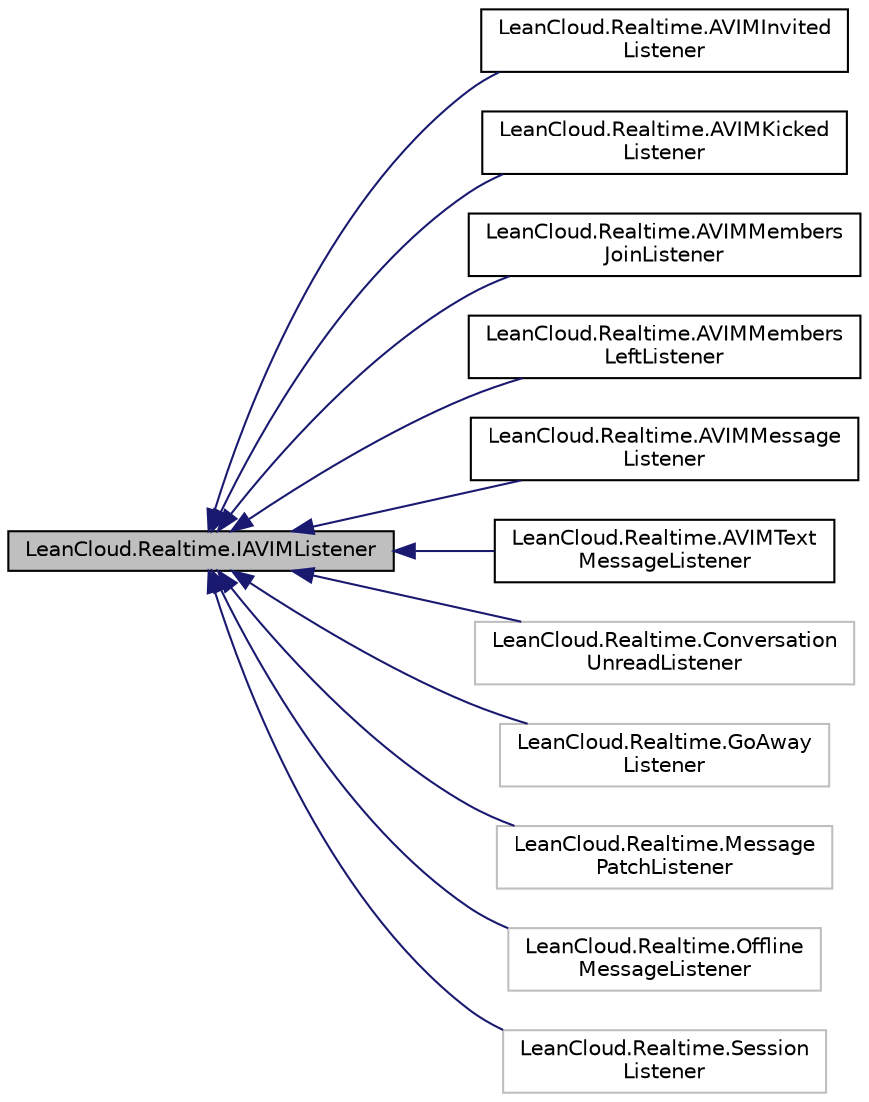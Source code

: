 digraph "LeanCloud.Realtime.IAVIMListener"
{
  edge [fontname="Helvetica",fontsize="10",labelfontname="Helvetica",labelfontsize="10"];
  node [fontname="Helvetica",fontsize="10",shape=record];
  rankdir="LR";
  Node1 [label="LeanCloud.Realtime.IAVIMListener",height=0.2,width=0.4,color="black", fillcolor="grey75", style="filled", fontcolor="black"];
  Node1 -> Node2 [dir="back",color="midnightblue",fontsize="10",style="solid",fontname="Helvetica"];
  Node2 [label="LeanCloud.Realtime.AVIMInvited\lListener",height=0.2,width=0.4,color="black", fillcolor="white", style="filled",URL="$classLeanCloud_1_1Realtime_1_1AVIMInvitedListener.html"];
  Node1 -> Node3 [dir="back",color="midnightblue",fontsize="10",style="solid",fontname="Helvetica"];
  Node3 [label="LeanCloud.Realtime.AVIMKicked\lListener",height=0.2,width=0.4,color="black", fillcolor="white", style="filled",URL="$classLeanCloud_1_1Realtime_1_1AVIMKickedListener.html"];
  Node1 -> Node4 [dir="back",color="midnightblue",fontsize="10",style="solid",fontname="Helvetica"];
  Node4 [label="LeanCloud.Realtime.AVIMMembers\lJoinListener",height=0.2,width=0.4,color="black", fillcolor="white", style="filled",URL="$classLeanCloud_1_1Realtime_1_1AVIMMembersJoinListener.html",tooltip="对话中有成员加入的时候，在改对话中的其他成员都会触发 AVIMMembersJoinListener.OnMembersJoined 事件 ..."];
  Node1 -> Node5 [dir="back",color="midnightblue",fontsize="10",style="solid",fontname="Helvetica"];
  Node5 [label="LeanCloud.Realtime.AVIMMembers\lLeftListener",height=0.2,width=0.4,color="black", fillcolor="white", style="filled",URL="$classLeanCloud_1_1Realtime_1_1AVIMMembersLeftListener.html",tooltip="对话中有成员加入的时候，在改对话中的其他成员都会触发 AVIMMembersLeftListener.OnMembersLeftOnMembersJo..."];
  Node1 -> Node6 [dir="back",color="midnightblue",fontsize="10",style="solid",fontname="Helvetica"];
  Node6 [label="LeanCloud.Realtime.AVIMMessage\lListener",height=0.2,width=0.4,color="black", fillcolor="white", style="filled",URL="$classLeanCloud_1_1Realtime_1_1AVIMMessageListener.html",tooltip="默认的消息监听器，它主要承担的指责是回执的发送与用户自定义的监听器不冲突 "];
  Node1 -> Node7 [dir="back",color="midnightblue",fontsize="10",style="solid",fontname="Helvetica"];
  Node7 [label="LeanCloud.Realtime.AVIMText\lMessageListener",height=0.2,width=0.4,color="black", fillcolor="white", style="filled",URL="$classLeanCloud_1_1Realtime_1_1AVIMTextMessageListener.html",tooltip="文本消息监听器 "];
  Node1 -> Node8 [dir="back",color="midnightblue",fontsize="10",style="solid",fontname="Helvetica"];
  Node8 [label="LeanCloud.Realtime.Conversation\lUnreadListener",height=0.2,width=0.4,color="grey75", fillcolor="white", style="filled"];
  Node1 -> Node9 [dir="back",color="midnightblue",fontsize="10",style="solid",fontname="Helvetica"];
  Node9 [label="LeanCloud.Realtime.GoAway\lListener",height=0.2,width=0.4,color="grey75", fillcolor="white", style="filled",tooltip="强制被踢下线处理 "];
  Node1 -> Node10 [dir="back",color="midnightblue",fontsize="10",style="solid",fontname="Helvetica"];
  Node10 [label="LeanCloud.Realtime.Message\lPatchListener",height=0.2,width=0.4,color="grey75", fillcolor="white", style="filled"];
  Node1 -> Node11 [dir="back",color="midnightblue",fontsize="10",style="solid",fontname="Helvetica"];
  Node11 [label="LeanCloud.Realtime.Offline\lMessageListener",height=0.2,width=0.4,color="grey75", fillcolor="white", style="filled"];
  Node1 -> Node12 [dir="back",color="midnightblue",fontsize="10",style="solid",fontname="Helvetica"];
  Node12 [label="LeanCloud.Realtime.Session\lListener",height=0.2,width=0.4,color="grey75", fillcolor="white", style="filled"];
}
